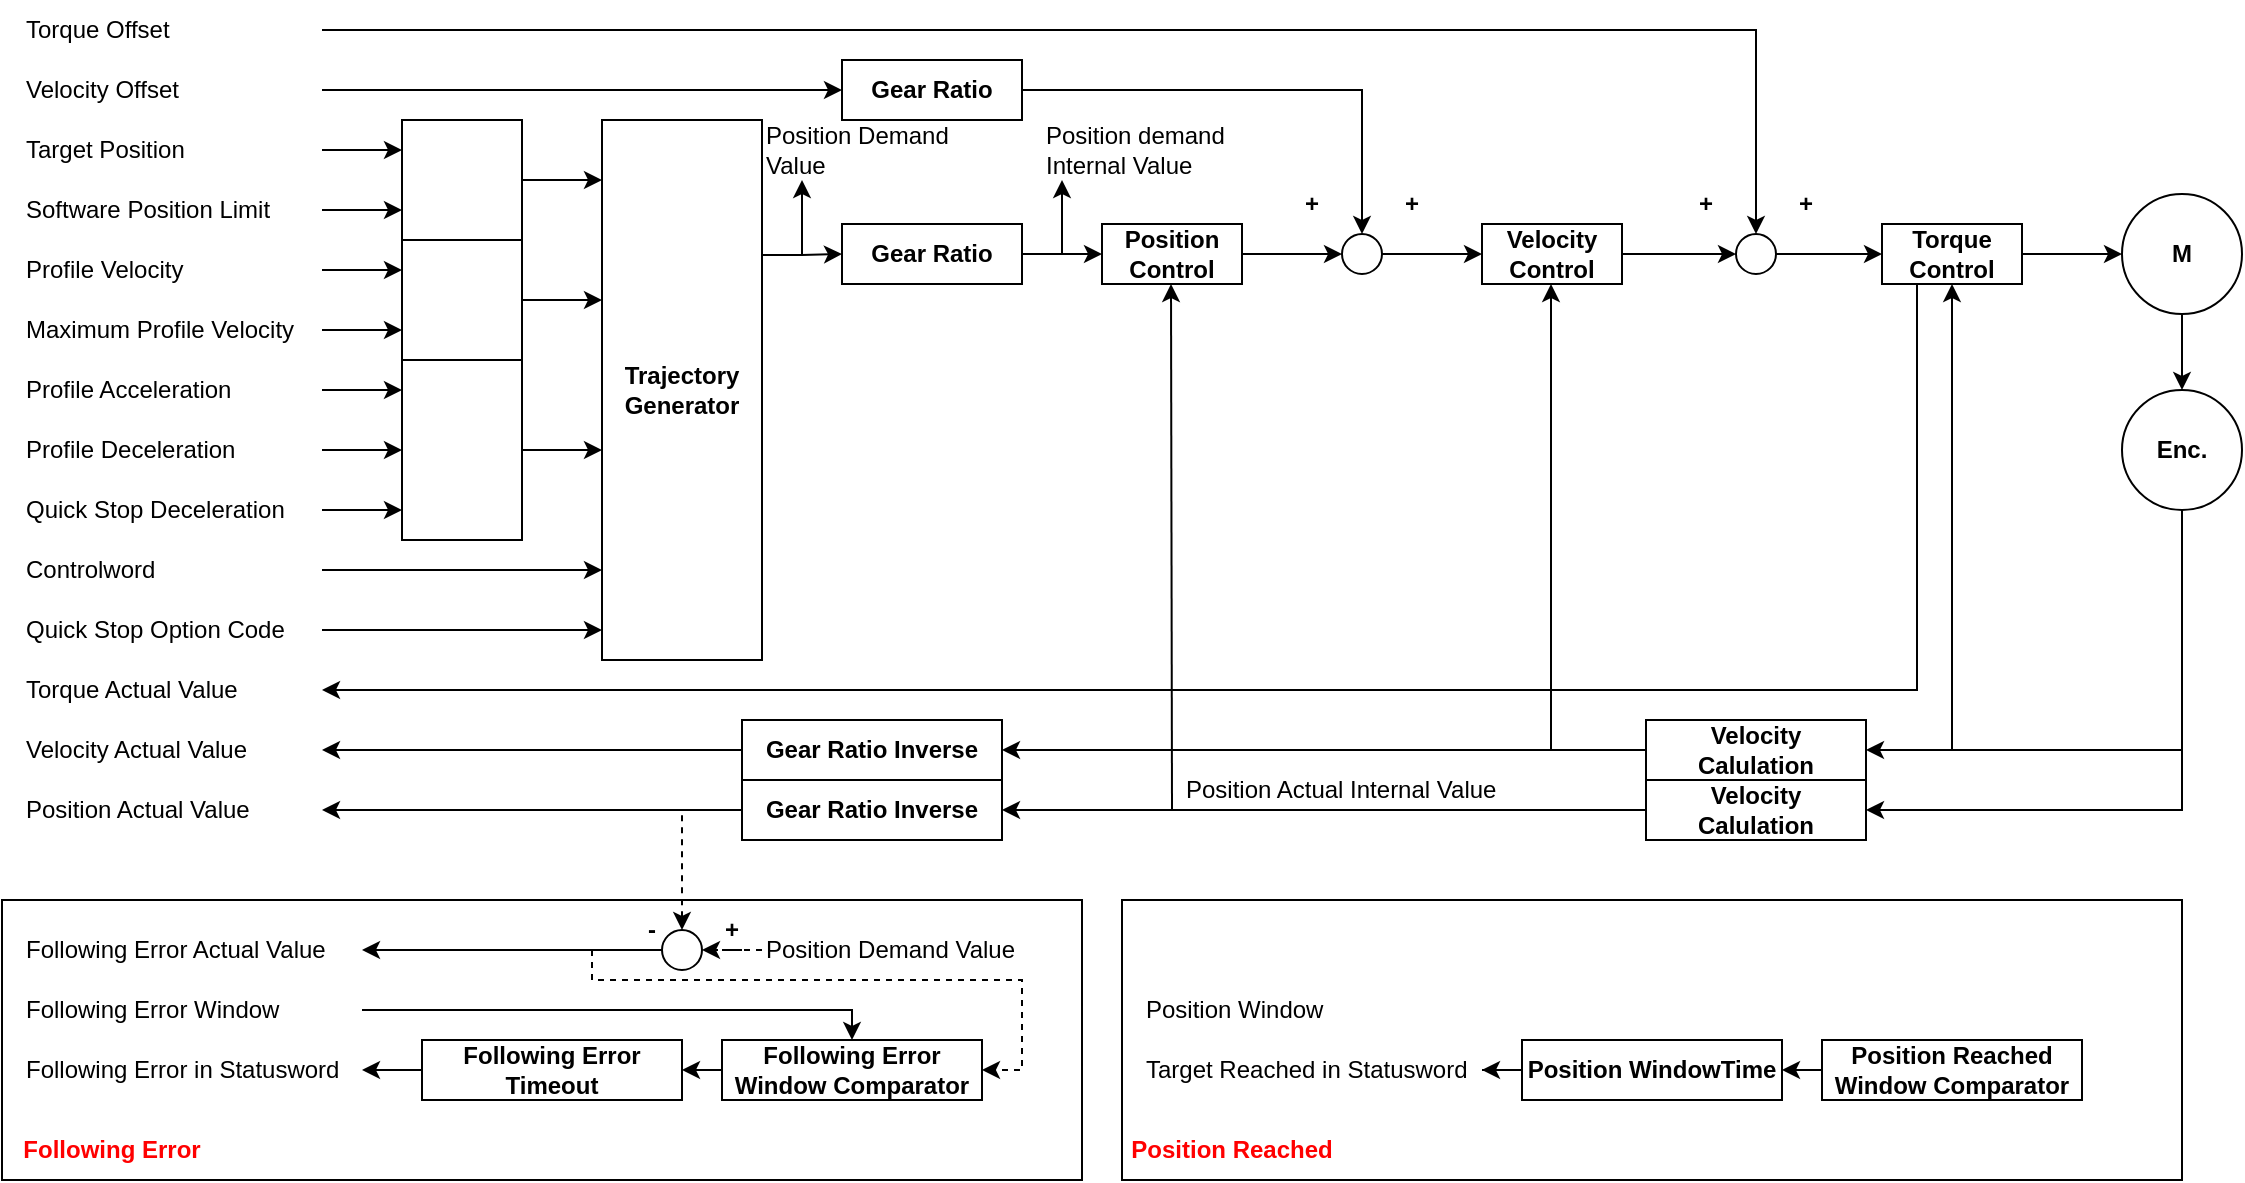 <mxfile version="20.6.0" type="github">
  <diagram id="krD_crVh2RLkrdzZxpcf" name="페이지-1">
    <mxGraphModel dx="2249" dy="754" grid="1" gridSize="10" guides="1" tooltips="1" connect="1" arrows="1" fold="1" page="1" pageScale="1" pageWidth="827" pageHeight="1169" math="0" shadow="0">
      <root>
        <mxCell id="0" />
        <mxCell id="1" parent="0" />
        <mxCell id="FyEQ6QdKWc0T0m-bB2NO-133" value="" style="rounded=0;whiteSpace=wrap;html=1;fontColor=#FF0000;" vertex="1" parent="1">
          <mxGeometry x="250" y="505" width="10" height="10" as="geometry" />
        </mxCell>
        <mxCell id="FyEQ6QdKWc0T0m-bB2NO-111" value="" style="rounded=0;whiteSpace=wrap;html=1;" vertex="1" parent="1">
          <mxGeometry x="-40" y="490" width="540" height="140" as="geometry" />
        </mxCell>
        <mxCell id="FyEQ6QdKWc0T0m-bB2NO-125" value="&lt;b&gt;-&lt;/b&gt;" style="text;html=1;strokeColor=none;fillColor=none;align=center;verticalAlign=middle;whiteSpace=wrap;rounded=0;" vertex="1" parent="1">
          <mxGeometry x="270" y="490" width="30" height="30" as="geometry" />
        </mxCell>
        <mxCell id="FyEQ6QdKWc0T0m-bB2NO-71" style="edgeStyle=orthogonalEdgeStyle;rounded=0;orthogonalLoop=1;jettySize=auto;html=1;exitX=1;exitY=0.5;exitDx=0;exitDy=0;entryX=0.5;entryY=0;entryDx=0;entryDy=0;" edge="1" parent="1" source="FyEQ6QdKWc0T0m-bB2NO-17" target="FyEQ6QdKWc0T0m-bB2NO-65">
          <mxGeometry relative="1" as="geometry" />
        </mxCell>
        <mxCell id="FyEQ6QdKWc0T0m-bB2NO-17" value="&lt;b&gt;Gear Ratio&lt;/b&gt;" style="rounded=0;whiteSpace=wrap;html=1;" vertex="1" parent="1">
          <mxGeometry x="380" y="70" width="90" height="30" as="geometry" />
        </mxCell>
        <mxCell id="FyEQ6QdKWc0T0m-bB2NO-72" style="edgeStyle=orthogonalEdgeStyle;rounded=0;orthogonalLoop=1;jettySize=auto;html=1;exitX=1;exitY=0.5;exitDx=0;exitDy=0;entryX=0.5;entryY=0;entryDx=0;entryDy=0;" edge="1" parent="1" source="FyEQ6QdKWc0T0m-bB2NO-18" target="FyEQ6QdKWc0T0m-bB2NO-69">
          <mxGeometry relative="1" as="geometry" />
        </mxCell>
        <mxCell id="FyEQ6QdKWc0T0m-bB2NO-18" value="Torque Offset" style="text;html=1;strokeColor=none;fillColor=none;align=left;verticalAlign=middle;whiteSpace=wrap;rounded=0;" vertex="1" parent="1">
          <mxGeometry x="-30" y="40" width="150" height="30" as="geometry" />
        </mxCell>
        <mxCell id="FyEQ6QdKWc0T0m-bB2NO-62" style="edgeStyle=orthogonalEdgeStyle;rounded=0;orthogonalLoop=1;jettySize=auto;html=1;exitX=1;exitY=0.5;exitDx=0;exitDy=0;entryX=0;entryY=0.5;entryDx=0;entryDy=0;" edge="1" parent="1" source="FyEQ6QdKWc0T0m-bB2NO-19" target="FyEQ6QdKWc0T0m-bB2NO-17">
          <mxGeometry relative="1" as="geometry" />
        </mxCell>
        <mxCell id="FyEQ6QdKWc0T0m-bB2NO-19" value="Velocity Offset" style="text;html=1;strokeColor=none;fillColor=none;align=left;verticalAlign=middle;whiteSpace=wrap;rounded=0;" vertex="1" parent="1">
          <mxGeometry x="-30" y="70" width="150" height="30" as="geometry" />
        </mxCell>
        <mxCell id="FyEQ6QdKWc0T0m-bB2NO-38" style="edgeStyle=orthogonalEdgeStyle;rounded=0;orthogonalLoop=1;jettySize=auto;html=1;exitX=1;exitY=0.5;exitDx=0;exitDy=0;entryX=0;entryY=0.25;entryDx=0;entryDy=0;" edge="1" parent="1" source="FyEQ6QdKWc0T0m-bB2NO-21" target="FyEQ6QdKWc0T0m-bB2NO-37">
          <mxGeometry relative="1" as="geometry" />
        </mxCell>
        <mxCell id="FyEQ6QdKWc0T0m-bB2NO-21" value="Target Position" style="text;html=1;strokeColor=none;fillColor=none;align=left;verticalAlign=middle;whiteSpace=wrap;rounded=0;" vertex="1" parent="1">
          <mxGeometry x="-30" y="100" width="150" height="30" as="geometry" />
        </mxCell>
        <mxCell id="FyEQ6QdKWc0T0m-bB2NO-39" style="edgeStyle=orthogonalEdgeStyle;rounded=0;orthogonalLoop=1;jettySize=auto;html=1;exitX=1;exitY=0.5;exitDx=0;exitDy=0;entryX=0;entryY=0.75;entryDx=0;entryDy=0;" edge="1" parent="1" source="FyEQ6QdKWc0T0m-bB2NO-24" target="FyEQ6QdKWc0T0m-bB2NO-37">
          <mxGeometry relative="1" as="geometry" />
        </mxCell>
        <mxCell id="FyEQ6QdKWc0T0m-bB2NO-24" value="Software Position Limit" style="text;html=1;strokeColor=none;fillColor=none;align=left;verticalAlign=middle;whiteSpace=wrap;rounded=0;" vertex="1" parent="1">
          <mxGeometry x="-30" y="130" width="150" height="30" as="geometry" />
        </mxCell>
        <mxCell id="FyEQ6QdKWc0T0m-bB2NO-41" style="edgeStyle=orthogonalEdgeStyle;rounded=0;orthogonalLoop=1;jettySize=auto;html=1;exitX=1;exitY=0.5;exitDx=0;exitDy=0;entryX=0;entryY=0.25;entryDx=0;entryDy=0;" edge="1" parent="1" source="FyEQ6QdKWc0T0m-bB2NO-27" target="FyEQ6QdKWc0T0m-bB2NO-40">
          <mxGeometry relative="1" as="geometry" />
        </mxCell>
        <mxCell id="FyEQ6QdKWc0T0m-bB2NO-27" value="Profile Velocity" style="text;html=1;strokeColor=none;fillColor=none;align=left;verticalAlign=middle;whiteSpace=wrap;rounded=0;" vertex="1" parent="1">
          <mxGeometry x="-30" y="160" width="150" height="30" as="geometry" />
        </mxCell>
        <mxCell id="FyEQ6QdKWc0T0m-bB2NO-42" style="edgeStyle=orthogonalEdgeStyle;rounded=0;orthogonalLoop=1;jettySize=auto;html=1;exitX=1;exitY=0.5;exitDx=0;exitDy=0;entryX=0;entryY=0.75;entryDx=0;entryDy=0;" edge="1" parent="1" source="FyEQ6QdKWc0T0m-bB2NO-28" target="FyEQ6QdKWc0T0m-bB2NO-40">
          <mxGeometry relative="1" as="geometry" />
        </mxCell>
        <mxCell id="FyEQ6QdKWc0T0m-bB2NO-28" value="Maximum Profile Velocity" style="text;html=1;strokeColor=none;fillColor=none;align=left;verticalAlign=middle;whiteSpace=wrap;rounded=0;" vertex="1" parent="1">
          <mxGeometry x="-30" y="190" width="150" height="30" as="geometry" />
        </mxCell>
        <mxCell id="FyEQ6QdKWc0T0m-bB2NO-45" style="edgeStyle=orthogonalEdgeStyle;rounded=0;orthogonalLoop=1;jettySize=auto;html=1;exitX=1;exitY=0.5;exitDx=0;exitDy=0;entryX=0;entryY=0.25;entryDx=0;entryDy=0;" edge="1" parent="1" source="FyEQ6QdKWc0T0m-bB2NO-31" target="FyEQ6QdKWc0T0m-bB2NO-43">
          <mxGeometry relative="1" as="geometry" />
        </mxCell>
        <mxCell id="FyEQ6QdKWc0T0m-bB2NO-31" value="Profile Acceleration" style="text;html=1;strokeColor=none;fillColor=none;align=left;verticalAlign=middle;whiteSpace=wrap;rounded=0;" vertex="1" parent="1">
          <mxGeometry x="-30" y="220" width="150" height="30" as="geometry" />
        </mxCell>
        <mxCell id="FyEQ6QdKWc0T0m-bB2NO-46" style="edgeStyle=orthogonalEdgeStyle;rounded=0;orthogonalLoop=1;jettySize=auto;html=1;exitX=1;exitY=0.5;exitDx=0;exitDy=0;entryX=0;entryY=0.75;entryDx=0;entryDy=0;" edge="1" parent="1" source="FyEQ6QdKWc0T0m-bB2NO-32" target="FyEQ6QdKWc0T0m-bB2NO-43">
          <mxGeometry relative="1" as="geometry" />
        </mxCell>
        <mxCell id="FyEQ6QdKWc0T0m-bB2NO-32" value="Profile Deceleration" style="text;html=1;strokeColor=none;fillColor=none;align=left;verticalAlign=middle;whiteSpace=wrap;rounded=0;" vertex="1" parent="1">
          <mxGeometry x="-30" y="250" width="150" height="30" as="geometry" />
        </mxCell>
        <mxCell id="FyEQ6QdKWc0T0m-bB2NO-48" style="edgeStyle=orthogonalEdgeStyle;rounded=0;orthogonalLoop=1;jettySize=auto;html=1;exitX=1;exitY=0.5;exitDx=0;exitDy=0;" edge="1" parent="1" source="FyEQ6QdKWc0T0m-bB2NO-33" target="FyEQ6QdKWc0T0m-bB2NO-44">
          <mxGeometry relative="1" as="geometry" />
        </mxCell>
        <mxCell id="FyEQ6QdKWc0T0m-bB2NO-33" value="Quick Stop Deceleration" style="text;html=1;strokeColor=none;fillColor=none;align=left;verticalAlign=middle;whiteSpace=wrap;rounded=0;" vertex="1" parent="1">
          <mxGeometry x="-30" y="280" width="150" height="30" as="geometry" />
        </mxCell>
        <mxCell id="FyEQ6QdKWc0T0m-bB2NO-58" style="edgeStyle=orthogonalEdgeStyle;rounded=0;orthogonalLoop=1;jettySize=auto;html=1;exitX=1;exitY=0.5;exitDx=0;exitDy=0;entryX=0;entryY=0.25;entryDx=0;entryDy=0;" edge="1" parent="1" source="FyEQ6QdKWc0T0m-bB2NO-34" target="FyEQ6QdKWc0T0m-bB2NO-54">
          <mxGeometry relative="1" as="geometry" />
        </mxCell>
        <mxCell id="FyEQ6QdKWc0T0m-bB2NO-34" value="Controlword" style="text;html=1;strokeColor=none;fillColor=none;align=left;verticalAlign=middle;whiteSpace=wrap;rounded=0;" vertex="1" parent="1">
          <mxGeometry x="-30" y="310" width="150" height="30" as="geometry" />
        </mxCell>
        <mxCell id="FyEQ6QdKWc0T0m-bB2NO-59" style="edgeStyle=orthogonalEdgeStyle;rounded=0;orthogonalLoop=1;jettySize=auto;html=1;exitX=1;exitY=0.5;exitDx=0;exitDy=0;entryX=0;entryY=0.75;entryDx=0;entryDy=0;" edge="1" parent="1" source="FyEQ6QdKWc0T0m-bB2NO-35" target="FyEQ6QdKWc0T0m-bB2NO-54">
          <mxGeometry relative="1" as="geometry" />
        </mxCell>
        <mxCell id="FyEQ6QdKWc0T0m-bB2NO-35" value="Quick Stop Option Code" style="text;html=1;strokeColor=none;fillColor=none;align=left;verticalAlign=middle;whiteSpace=wrap;rounded=0;" vertex="1" parent="1">
          <mxGeometry x="-30" y="340" width="150" height="30" as="geometry" />
        </mxCell>
        <mxCell id="FyEQ6QdKWc0T0m-bB2NO-57" style="edgeStyle=orthogonalEdgeStyle;rounded=0;orthogonalLoop=1;jettySize=auto;html=1;exitX=1;exitY=0.5;exitDx=0;exitDy=0;entryX=0;entryY=0.5;entryDx=0;entryDy=0;" edge="1" parent="1" source="FyEQ6QdKWc0T0m-bB2NO-37" target="FyEQ6QdKWc0T0m-bB2NO-51">
          <mxGeometry relative="1" as="geometry" />
        </mxCell>
        <mxCell id="FyEQ6QdKWc0T0m-bB2NO-37" value="" style="whiteSpace=wrap;html=1;aspect=fixed;" vertex="1" parent="1">
          <mxGeometry x="160" y="100" width="60" height="60" as="geometry" />
        </mxCell>
        <mxCell id="FyEQ6QdKWc0T0m-bB2NO-56" style="edgeStyle=orthogonalEdgeStyle;rounded=0;orthogonalLoop=1;jettySize=auto;html=1;exitX=1;exitY=0.5;exitDx=0;exitDy=0;entryX=0;entryY=0.5;entryDx=0;entryDy=0;" edge="1" parent="1" source="FyEQ6QdKWc0T0m-bB2NO-40" target="FyEQ6QdKWc0T0m-bB2NO-52">
          <mxGeometry relative="1" as="geometry" />
        </mxCell>
        <mxCell id="FyEQ6QdKWc0T0m-bB2NO-40" value="" style="whiteSpace=wrap;html=1;aspect=fixed;" vertex="1" parent="1">
          <mxGeometry x="160" y="160" width="60" height="60" as="geometry" />
        </mxCell>
        <mxCell id="FyEQ6QdKWc0T0m-bB2NO-43" value="" style="whiteSpace=wrap;html=1;" vertex="1" parent="1">
          <mxGeometry x="160" y="220" width="60" height="60" as="geometry" />
        </mxCell>
        <mxCell id="FyEQ6QdKWc0T0m-bB2NO-44" value="" style="whiteSpace=wrap;html=1;" vertex="1" parent="1">
          <mxGeometry x="160" y="280" width="60" height="30" as="geometry" />
        </mxCell>
        <mxCell id="FyEQ6QdKWc0T0m-bB2NO-55" style="edgeStyle=orthogonalEdgeStyle;rounded=0;orthogonalLoop=1;jettySize=auto;html=1;exitX=1;exitY=0.5;exitDx=0;exitDy=0;entryX=0;entryY=0.5;entryDx=0;entryDy=0;" edge="1" parent="1" source="FyEQ6QdKWc0T0m-bB2NO-49" target="FyEQ6QdKWc0T0m-bB2NO-53">
          <mxGeometry relative="1" as="geometry" />
        </mxCell>
        <mxCell id="FyEQ6QdKWc0T0m-bB2NO-49" value="" style="whiteSpace=wrap;html=1;" vertex="1" parent="1">
          <mxGeometry x="160" y="220" width="60" height="90" as="geometry" />
        </mxCell>
        <mxCell id="FyEQ6QdKWc0T0m-bB2NO-51" value="" style="whiteSpace=wrap;html=1;aspect=fixed;" vertex="1" parent="1">
          <mxGeometry x="260" y="100" width="60" height="60" as="geometry" />
        </mxCell>
        <mxCell id="FyEQ6QdKWc0T0m-bB2NO-52" value="" style="whiteSpace=wrap;html=1;aspect=fixed;" vertex="1" parent="1">
          <mxGeometry x="260" y="160" width="60" height="60" as="geometry" />
        </mxCell>
        <mxCell id="FyEQ6QdKWc0T0m-bB2NO-53" value="" style="whiteSpace=wrap;html=1;aspect=fixed;" vertex="1" parent="1">
          <mxGeometry x="260" y="235" width="60" height="60" as="geometry" />
        </mxCell>
        <mxCell id="FyEQ6QdKWc0T0m-bB2NO-54" value="" style="whiteSpace=wrap;html=1;aspect=fixed;" vertex="1" parent="1">
          <mxGeometry x="260" y="310" width="60" height="60" as="geometry" />
        </mxCell>
        <mxCell id="FyEQ6QdKWc0T0m-bB2NO-61" style="edgeStyle=orthogonalEdgeStyle;rounded=0;orthogonalLoop=1;jettySize=auto;html=1;exitX=1;exitY=0.25;exitDx=0;exitDy=0;entryX=0;entryY=0.5;entryDx=0;entryDy=0;" edge="1" parent="1" source="FyEQ6QdKWc0T0m-bB2NO-7" target="FyEQ6QdKWc0T0m-bB2NO-60">
          <mxGeometry relative="1" as="geometry" />
        </mxCell>
        <mxCell id="FyEQ6QdKWc0T0m-bB2NO-7" value="&lt;b&gt;Trajectory&lt;br&gt;Generator&lt;/b&gt;" style="rounded=0;whiteSpace=wrap;html=1;" vertex="1" parent="1">
          <mxGeometry x="260" y="100" width="80" height="270" as="geometry" />
        </mxCell>
        <mxCell id="FyEQ6QdKWc0T0m-bB2NO-64" value="" style="edgeStyle=orthogonalEdgeStyle;rounded=0;orthogonalLoop=1;jettySize=auto;html=1;" edge="1" parent="1" source="FyEQ6QdKWc0T0m-bB2NO-60" target="FyEQ6QdKWc0T0m-bB2NO-63">
          <mxGeometry relative="1" as="geometry" />
        </mxCell>
        <mxCell id="FyEQ6QdKWc0T0m-bB2NO-60" value="&lt;b&gt;Gear Ratio&lt;/b&gt;" style="rounded=0;whiteSpace=wrap;html=1;" vertex="1" parent="1">
          <mxGeometry x="380" y="152" width="90" height="30" as="geometry" />
        </mxCell>
        <mxCell id="FyEQ6QdKWc0T0m-bB2NO-66" value="" style="edgeStyle=orthogonalEdgeStyle;rounded=0;orthogonalLoop=1;jettySize=auto;html=1;" edge="1" parent="1" source="FyEQ6QdKWc0T0m-bB2NO-63" target="FyEQ6QdKWc0T0m-bB2NO-65">
          <mxGeometry relative="1" as="geometry" />
        </mxCell>
        <mxCell id="FyEQ6QdKWc0T0m-bB2NO-63" value="&lt;b&gt;Position&lt;br&gt;Control&lt;br&gt;&lt;/b&gt;" style="rounded=0;whiteSpace=wrap;html=1;" vertex="1" parent="1">
          <mxGeometry x="510" y="152" width="70" height="30" as="geometry" />
        </mxCell>
        <mxCell id="FyEQ6QdKWc0T0m-bB2NO-68" value="" style="edgeStyle=orthogonalEdgeStyle;rounded=0;orthogonalLoop=1;jettySize=auto;html=1;" edge="1" parent="1" source="FyEQ6QdKWc0T0m-bB2NO-65" target="FyEQ6QdKWc0T0m-bB2NO-67">
          <mxGeometry relative="1" as="geometry" />
        </mxCell>
        <mxCell id="FyEQ6QdKWc0T0m-bB2NO-65" value="" style="ellipse;whiteSpace=wrap;html=1;aspect=fixed;" vertex="1" parent="1">
          <mxGeometry x="630" y="157" width="20" height="20" as="geometry" />
        </mxCell>
        <mxCell id="FyEQ6QdKWc0T0m-bB2NO-70" value="" style="edgeStyle=orthogonalEdgeStyle;rounded=0;orthogonalLoop=1;jettySize=auto;html=1;" edge="1" parent="1" source="FyEQ6QdKWc0T0m-bB2NO-67" target="FyEQ6QdKWc0T0m-bB2NO-69">
          <mxGeometry relative="1" as="geometry" />
        </mxCell>
        <mxCell id="FyEQ6QdKWc0T0m-bB2NO-67" value="&lt;b&gt;Velocity&lt;br&gt;Control&lt;br&gt;&lt;/b&gt;" style="rounded=0;whiteSpace=wrap;html=1;" vertex="1" parent="1">
          <mxGeometry x="700" y="152" width="70" height="30" as="geometry" />
        </mxCell>
        <mxCell id="FyEQ6QdKWc0T0m-bB2NO-75" value="" style="edgeStyle=orthogonalEdgeStyle;rounded=0;orthogonalLoop=1;jettySize=auto;html=1;" edge="1" parent="1" source="FyEQ6QdKWc0T0m-bB2NO-69" target="FyEQ6QdKWc0T0m-bB2NO-74">
          <mxGeometry relative="1" as="geometry" />
        </mxCell>
        <mxCell id="FyEQ6QdKWc0T0m-bB2NO-69" value="" style="ellipse;whiteSpace=wrap;html=1;aspect=fixed;" vertex="1" parent="1">
          <mxGeometry x="827" y="157" width="20" height="20" as="geometry" />
        </mxCell>
        <mxCell id="FyEQ6QdKWc0T0m-bB2NO-77" value="" style="edgeStyle=orthogonalEdgeStyle;rounded=0;orthogonalLoop=1;jettySize=auto;html=1;" edge="1" parent="1" source="FyEQ6QdKWc0T0m-bB2NO-74" target="FyEQ6QdKWc0T0m-bB2NO-76">
          <mxGeometry relative="1" as="geometry" />
        </mxCell>
        <mxCell id="FyEQ6QdKWc0T0m-bB2NO-91" style="edgeStyle=orthogonalEdgeStyle;rounded=0;orthogonalLoop=1;jettySize=auto;html=1;exitX=0.25;exitY=1;exitDx=0;exitDy=0;entryX=1;entryY=0.5;entryDx=0;entryDy=0;" edge="1" parent="1" source="FyEQ6QdKWc0T0m-bB2NO-74" target="FyEQ6QdKWc0T0m-bB2NO-88">
          <mxGeometry relative="1" as="geometry" />
        </mxCell>
        <mxCell id="FyEQ6QdKWc0T0m-bB2NO-74" value="&lt;b&gt;Torque&lt;br&gt;Control&lt;br&gt;&lt;/b&gt;" style="rounded=0;whiteSpace=wrap;html=1;" vertex="1" parent="1">
          <mxGeometry x="900" y="152" width="70" height="30" as="geometry" />
        </mxCell>
        <mxCell id="FyEQ6QdKWc0T0m-bB2NO-79" value="" style="edgeStyle=orthogonalEdgeStyle;rounded=0;orthogonalLoop=1;jettySize=auto;html=1;" edge="1" parent="1" source="FyEQ6QdKWc0T0m-bB2NO-76" target="FyEQ6QdKWc0T0m-bB2NO-78">
          <mxGeometry relative="1" as="geometry" />
        </mxCell>
        <mxCell id="FyEQ6QdKWc0T0m-bB2NO-76" value="&lt;b&gt;M&lt;/b&gt;" style="ellipse;whiteSpace=wrap;html=1;aspect=fixed;" vertex="1" parent="1">
          <mxGeometry x="1020" y="137" width="60" height="60" as="geometry" />
        </mxCell>
        <mxCell id="FyEQ6QdKWc0T0m-bB2NO-100" style="edgeStyle=orthogonalEdgeStyle;rounded=0;orthogonalLoop=1;jettySize=auto;html=1;exitX=0.5;exitY=1;exitDx=0;exitDy=0;entryX=1;entryY=0.5;entryDx=0;entryDy=0;" edge="1" parent="1" source="FyEQ6QdKWc0T0m-bB2NO-78" target="FyEQ6QdKWc0T0m-bB2NO-96">
          <mxGeometry relative="1" as="geometry" />
        </mxCell>
        <mxCell id="FyEQ6QdKWc0T0m-bB2NO-101" style="edgeStyle=orthogonalEdgeStyle;rounded=0;orthogonalLoop=1;jettySize=auto;html=1;exitX=0.5;exitY=1;exitDx=0;exitDy=0;entryX=1;entryY=0.5;entryDx=0;entryDy=0;" edge="1" parent="1" source="FyEQ6QdKWc0T0m-bB2NO-78" target="FyEQ6QdKWc0T0m-bB2NO-97">
          <mxGeometry relative="1" as="geometry" />
        </mxCell>
        <mxCell id="FyEQ6QdKWc0T0m-bB2NO-78" value="&lt;b&gt;Enc.&lt;/b&gt;" style="ellipse;whiteSpace=wrap;html=1;aspect=fixed;" vertex="1" parent="1">
          <mxGeometry x="1020" y="235" width="60" height="60" as="geometry" />
        </mxCell>
        <mxCell id="FyEQ6QdKWc0T0m-bB2NO-80" value="&lt;b&gt;+&lt;/b&gt;" style="text;html=1;strokeColor=none;fillColor=none;align=center;verticalAlign=middle;whiteSpace=wrap;rounded=0;" vertex="1" parent="1">
          <mxGeometry x="600" y="127" width="30" height="30" as="geometry" />
        </mxCell>
        <mxCell id="FyEQ6QdKWc0T0m-bB2NO-81" value="&lt;b&gt;+&lt;/b&gt;" style="text;html=1;strokeColor=none;fillColor=none;align=center;verticalAlign=middle;whiteSpace=wrap;rounded=0;" vertex="1" parent="1">
          <mxGeometry x="650" y="127" width="30" height="30" as="geometry" />
        </mxCell>
        <mxCell id="FyEQ6QdKWc0T0m-bB2NO-82" value="&lt;b&gt;+&lt;/b&gt;" style="text;html=1;strokeColor=none;fillColor=none;align=center;verticalAlign=middle;whiteSpace=wrap;rounded=0;" vertex="1" parent="1">
          <mxGeometry x="797" y="127" width="30" height="30" as="geometry" />
        </mxCell>
        <mxCell id="FyEQ6QdKWc0T0m-bB2NO-83" value="&lt;b&gt;+&lt;/b&gt;" style="text;html=1;strokeColor=none;fillColor=none;align=center;verticalAlign=middle;whiteSpace=wrap;rounded=0;" vertex="1" parent="1">
          <mxGeometry x="847" y="127" width="30" height="30" as="geometry" />
        </mxCell>
        <mxCell id="FyEQ6QdKWc0T0m-bB2NO-84" value="" style="endArrow=classic;html=1;rounded=0;" edge="1" parent="1">
          <mxGeometry width="50" height="50" relative="1" as="geometry">
            <mxPoint x="360" y="167" as="sourcePoint" />
            <mxPoint x="360" y="130" as="targetPoint" />
          </mxGeometry>
        </mxCell>
        <mxCell id="FyEQ6QdKWc0T0m-bB2NO-85" value="" style="endArrow=classic;html=1;rounded=0;" edge="1" parent="1">
          <mxGeometry width="50" height="50" relative="1" as="geometry">
            <mxPoint x="490" y="167" as="sourcePoint" />
            <mxPoint x="490" y="130" as="targetPoint" />
          </mxGeometry>
        </mxCell>
        <mxCell id="FyEQ6QdKWc0T0m-bB2NO-86" value="Position Demand Value" style="text;html=1;strokeColor=none;fillColor=none;align=left;verticalAlign=middle;whiteSpace=wrap;rounded=0;" vertex="1" parent="1">
          <mxGeometry x="340" y="100" width="100" height="30" as="geometry" />
        </mxCell>
        <mxCell id="FyEQ6QdKWc0T0m-bB2NO-87" value="Position demand Internal Value" style="text;html=1;strokeColor=none;fillColor=none;align=left;verticalAlign=middle;whiteSpace=wrap;rounded=0;" vertex="1" parent="1">
          <mxGeometry x="480" y="100" width="100" height="30" as="geometry" />
        </mxCell>
        <mxCell id="FyEQ6QdKWc0T0m-bB2NO-88" value="Torque Actual Value" style="text;html=1;strokeColor=none;fillColor=none;align=left;verticalAlign=middle;whiteSpace=wrap;rounded=0;" vertex="1" parent="1">
          <mxGeometry x="-30" y="370" width="150" height="30" as="geometry" />
        </mxCell>
        <mxCell id="FyEQ6QdKWc0T0m-bB2NO-89" value="Velocity Actual Value" style="text;html=1;strokeColor=none;fillColor=none;align=left;verticalAlign=middle;whiteSpace=wrap;rounded=0;" vertex="1" parent="1">
          <mxGeometry x="-30" y="400" width="150" height="30" as="geometry" />
        </mxCell>
        <mxCell id="FyEQ6QdKWc0T0m-bB2NO-90" value="Position Actual Value" style="text;html=1;strokeColor=none;fillColor=none;align=left;verticalAlign=middle;whiteSpace=wrap;rounded=0;" vertex="1" parent="1">
          <mxGeometry x="-30" y="430" width="150" height="30" as="geometry" />
        </mxCell>
        <mxCell id="FyEQ6QdKWc0T0m-bB2NO-94" style="edgeStyle=orthogonalEdgeStyle;rounded=0;orthogonalLoop=1;jettySize=auto;html=1;exitX=0;exitY=0.5;exitDx=0;exitDy=0;entryX=1;entryY=0.5;entryDx=0;entryDy=0;" edge="1" parent="1" source="FyEQ6QdKWc0T0m-bB2NO-92" target="FyEQ6QdKWc0T0m-bB2NO-89">
          <mxGeometry relative="1" as="geometry" />
        </mxCell>
        <mxCell id="FyEQ6QdKWc0T0m-bB2NO-92" value="&lt;b&gt;Gear Ratio Inverse&lt;/b&gt;" style="rounded=0;whiteSpace=wrap;html=1;" vertex="1" parent="1">
          <mxGeometry x="330" y="400" width="130" height="30" as="geometry" />
        </mxCell>
        <mxCell id="FyEQ6QdKWc0T0m-bB2NO-95" style="edgeStyle=orthogonalEdgeStyle;rounded=0;orthogonalLoop=1;jettySize=auto;html=1;exitX=0;exitY=0.5;exitDx=0;exitDy=0;entryX=1;entryY=0.5;entryDx=0;entryDy=0;" edge="1" parent="1" source="FyEQ6QdKWc0T0m-bB2NO-93" target="FyEQ6QdKWc0T0m-bB2NO-90">
          <mxGeometry relative="1" as="geometry" />
        </mxCell>
        <mxCell id="FyEQ6QdKWc0T0m-bB2NO-93" value="&lt;b&gt;Gear Ratio Inverse&lt;/b&gt;" style="rounded=0;whiteSpace=wrap;html=1;" vertex="1" parent="1">
          <mxGeometry x="330" y="430" width="130" height="30" as="geometry" />
        </mxCell>
        <mxCell id="FyEQ6QdKWc0T0m-bB2NO-98" style="edgeStyle=orthogonalEdgeStyle;rounded=0;orthogonalLoop=1;jettySize=auto;html=1;exitX=0;exitY=0.5;exitDx=0;exitDy=0;entryX=1;entryY=0.5;entryDx=0;entryDy=0;" edge="1" parent="1" source="FyEQ6QdKWc0T0m-bB2NO-96" target="FyEQ6QdKWc0T0m-bB2NO-92">
          <mxGeometry relative="1" as="geometry" />
        </mxCell>
        <mxCell id="FyEQ6QdKWc0T0m-bB2NO-96" value="&lt;b&gt;Velocity&lt;br&gt;Calulation&lt;br&gt;&lt;/b&gt;" style="rounded=0;whiteSpace=wrap;html=1;" vertex="1" parent="1">
          <mxGeometry x="782" y="400" width="110" height="30" as="geometry" />
        </mxCell>
        <mxCell id="FyEQ6QdKWc0T0m-bB2NO-99" style="edgeStyle=orthogonalEdgeStyle;rounded=0;orthogonalLoop=1;jettySize=auto;html=1;exitX=0;exitY=0.5;exitDx=0;exitDy=0;entryX=1;entryY=0.5;entryDx=0;entryDy=0;" edge="1" parent="1" source="FyEQ6QdKWc0T0m-bB2NO-97" target="FyEQ6QdKWc0T0m-bB2NO-93">
          <mxGeometry relative="1" as="geometry" />
        </mxCell>
        <mxCell id="FyEQ6QdKWc0T0m-bB2NO-97" value="&lt;b&gt;Velocity&lt;br&gt;Calulation&lt;br&gt;&lt;/b&gt;" style="rounded=0;whiteSpace=wrap;html=1;" vertex="1" parent="1">
          <mxGeometry x="782" y="430" width="110" height="30" as="geometry" />
        </mxCell>
        <mxCell id="FyEQ6QdKWc0T0m-bB2NO-102" value="" style="endArrow=classic;html=1;rounded=0;entryX=0.5;entryY=1;entryDx=0;entryDy=0;" edge="1" parent="1" target="FyEQ6QdKWc0T0m-bB2NO-74">
          <mxGeometry width="50" height="50" relative="1" as="geometry">
            <mxPoint x="935" y="415" as="sourcePoint" />
            <mxPoint x="500" y="140" as="targetPoint" />
          </mxGeometry>
        </mxCell>
        <mxCell id="FyEQ6QdKWc0T0m-bB2NO-103" value="" style="endArrow=classic;html=1;rounded=0;entryX=0.5;entryY=1;entryDx=0;entryDy=0;" edge="1" parent="1">
          <mxGeometry width="50" height="50" relative="1" as="geometry">
            <mxPoint x="734.5" y="415" as="sourcePoint" />
            <mxPoint x="734.5" y="182" as="targetPoint" />
          </mxGeometry>
        </mxCell>
        <mxCell id="FyEQ6QdKWc0T0m-bB2NO-104" value="" style="endArrow=classic;html=1;rounded=0;entryX=0.5;entryY=1;entryDx=0;entryDy=0;" edge="1" parent="1">
          <mxGeometry width="50" height="50" relative="1" as="geometry">
            <mxPoint x="545" y="445" as="sourcePoint" />
            <mxPoint x="544.5" y="182" as="targetPoint" />
          </mxGeometry>
        </mxCell>
        <mxCell id="FyEQ6QdKWc0T0m-bB2NO-105" value="Position Actual Internal Value" style="text;html=1;strokeColor=none;fillColor=none;align=left;verticalAlign=middle;whiteSpace=wrap;rounded=0;" vertex="1" parent="1">
          <mxGeometry x="550" y="420" width="170" height="30" as="geometry" />
        </mxCell>
        <mxCell id="FyEQ6QdKWc0T0m-bB2NO-126" style="edgeStyle=orthogonalEdgeStyle;rounded=0;orthogonalLoop=1;jettySize=auto;html=1;exitX=0;exitY=0.5;exitDx=0;exitDy=0;entryX=1;entryY=0.5;entryDx=0;entryDy=0;fontColor=#FF0000;startArrow=none;startFill=0;endArrow=classic;endFill=1;" edge="1" parent="1" source="FyEQ6QdKWc0T0m-bB2NO-110" target="FyEQ6QdKWc0T0m-bB2NO-115">
          <mxGeometry relative="1" as="geometry" />
        </mxCell>
        <mxCell id="FyEQ6QdKWc0T0m-bB2NO-110" value="" style="ellipse;whiteSpace=wrap;html=1;aspect=fixed;" vertex="1" parent="1">
          <mxGeometry x="290" y="505" width="20" height="20" as="geometry" />
        </mxCell>
        <mxCell id="FyEQ6QdKWc0T0m-bB2NO-112" value="" style="rounded=0;whiteSpace=wrap;html=1;" vertex="1" parent="1">
          <mxGeometry x="520" y="490" width="530" height="140" as="geometry" />
        </mxCell>
        <mxCell id="FyEQ6QdKWc0T0m-bB2NO-113" value="&lt;b&gt;&lt;font color=&quot;#ff0000&quot;&gt;Following Error&lt;/font&gt;&lt;/b&gt;" style="text;html=1;strokeColor=none;fillColor=none;align=center;verticalAlign=middle;whiteSpace=wrap;rounded=0;" vertex="1" parent="1">
          <mxGeometry x="-40" y="600" width="110" height="30" as="geometry" />
        </mxCell>
        <mxCell id="FyEQ6QdKWc0T0m-bB2NO-114" value="&lt;b&gt;&lt;font color=&quot;#ff0000&quot;&gt;Position Reached&lt;/font&gt;&lt;/b&gt;" style="text;html=1;strokeColor=none;fillColor=none;align=center;verticalAlign=middle;whiteSpace=wrap;rounded=0;" vertex="1" parent="1">
          <mxGeometry x="520" y="600" width="110" height="30" as="geometry" />
        </mxCell>
        <mxCell id="FyEQ6QdKWc0T0m-bB2NO-115" value="Following Error Actual Value" style="text;html=1;strokeColor=none;fillColor=none;align=left;verticalAlign=middle;whiteSpace=wrap;rounded=0;" vertex="1" parent="1">
          <mxGeometry x="-30" y="500" width="170" height="30" as="geometry" />
        </mxCell>
        <mxCell id="FyEQ6QdKWc0T0m-bB2NO-132" style="edgeStyle=orthogonalEdgeStyle;rounded=0;orthogonalLoop=1;jettySize=auto;html=1;exitX=1;exitY=0.5;exitDx=0;exitDy=0;entryX=0.5;entryY=0;entryDx=0;entryDy=0;fontColor=#FF0000;startArrow=none;startFill=0;endArrow=classic;endFill=1;" edge="1" parent="1" source="FyEQ6QdKWc0T0m-bB2NO-116" target="FyEQ6QdKWc0T0m-bB2NO-127">
          <mxGeometry relative="1" as="geometry">
            <Array as="points">
              <mxPoint x="385" y="545" />
            </Array>
          </mxGeometry>
        </mxCell>
        <mxCell id="FyEQ6QdKWc0T0m-bB2NO-116" value="Following Error Window" style="text;html=1;strokeColor=none;fillColor=none;align=left;verticalAlign=middle;whiteSpace=wrap;rounded=0;" vertex="1" parent="1">
          <mxGeometry x="-30" y="530" width="170" height="30" as="geometry" />
        </mxCell>
        <mxCell id="FyEQ6QdKWc0T0m-bB2NO-117" value="Following Error in Statusword" style="text;html=1;strokeColor=none;fillColor=none;align=left;verticalAlign=middle;whiteSpace=wrap;rounded=0;" vertex="1" parent="1">
          <mxGeometry x="-30" y="560" width="170" height="30" as="geometry" />
        </mxCell>
        <mxCell id="FyEQ6QdKWc0T0m-bB2NO-118" value="Position Window" style="text;html=1;strokeColor=none;fillColor=none;align=left;verticalAlign=middle;whiteSpace=wrap;rounded=0;" vertex="1" parent="1">
          <mxGeometry x="530" y="530" width="170" height="30" as="geometry" />
        </mxCell>
        <mxCell id="FyEQ6QdKWc0T0m-bB2NO-119" value="Target Reached in Statusword" style="text;html=1;strokeColor=none;fillColor=none;align=left;verticalAlign=middle;whiteSpace=wrap;rounded=0;" vertex="1" parent="1">
          <mxGeometry x="530" y="560" width="170" height="30" as="geometry" />
        </mxCell>
        <mxCell id="FyEQ6QdKWc0T0m-bB2NO-122" value="" style="edgeStyle=orthogonalEdgeStyle;rounded=0;orthogonalLoop=1;jettySize=auto;html=1;fontColor=#FF0000;dashed=1;" edge="1" parent="1" source="FyEQ6QdKWc0T0m-bB2NO-120" target="FyEQ6QdKWc0T0m-bB2NO-110">
          <mxGeometry relative="1" as="geometry" />
        </mxCell>
        <mxCell id="FyEQ6QdKWc0T0m-bB2NO-120" value="Position Demand Value" style="text;html=1;strokeColor=none;fillColor=none;align=left;verticalAlign=middle;whiteSpace=wrap;rounded=0;" vertex="1" parent="1">
          <mxGeometry x="340" y="500" width="140" height="30" as="geometry" />
        </mxCell>
        <mxCell id="FyEQ6QdKWc0T0m-bB2NO-123" value="" style="endArrow=none;html=1;rounded=0;entryX=0.5;entryY=1;entryDx=0;entryDy=0;startArrow=classic;startFill=1;endFill=0;dashed=1;" edge="1" parent="1">
          <mxGeometry width="50" height="50" relative="1" as="geometry">
            <mxPoint x="300" y="505" as="sourcePoint" />
            <mxPoint x="300" y="445" as="targetPoint" />
          </mxGeometry>
        </mxCell>
        <mxCell id="FyEQ6QdKWc0T0m-bB2NO-124" value="&lt;b&gt;+&lt;/b&gt;" style="text;html=1;strokeColor=none;fillColor=none;align=center;verticalAlign=middle;whiteSpace=wrap;rounded=0;" vertex="1" parent="1">
          <mxGeometry x="310" y="490" width="30" height="30" as="geometry" />
        </mxCell>
        <mxCell id="FyEQ6QdKWc0T0m-bB2NO-130" style="edgeStyle=orthogonalEdgeStyle;rounded=0;orthogonalLoop=1;jettySize=auto;html=1;exitX=0;exitY=0.5;exitDx=0;exitDy=0;entryX=1;entryY=0.5;entryDx=0;entryDy=0;fontColor=#FF0000;startArrow=none;startFill=0;endArrow=classic;endFill=1;" edge="1" parent="1" source="FyEQ6QdKWc0T0m-bB2NO-127" target="FyEQ6QdKWc0T0m-bB2NO-129">
          <mxGeometry relative="1" as="geometry" />
        </mxCell>
        <mxCell id="FyEQ6QdKWc0T0m-bB2NO-127" value="&lt;b&gt;Following Error Window Comparator&lt;/b&gt;" style="rounded=0;whiteSpace=wrap;html=1;" vertex="1" parent="1">
          <mxGeometry x="320" y="560" width="130" height="30" as="geometry" />
        </mxCell>
        <mxCell id="FyEQ6QdKWc0T0m-bB2NO-131" style="edgeStyle=orthogonalEdgeStyle;rounded=0;orthogonalLoop=1;jettySize=auto;html=1;exitX=0;exitY=0.5;exitDx=0;exitDy=0;fontColor=#FF0000;startArrow=none;startFill=0;endArrow=classic;endFill=1;" edge="1" parent="1" source="FyEQ6QdKWc0T0m-bB2NO-129" target="FyEQ6QdKWc0T0m-bB2NO-117">
          <mxGeometry relative="1" as="geometry" />
        </mxCell>
        <mxCell id="FyEQ6QdKWc0T0m-bB2NO-129" value="&lt;b&gt;Following Error Timeout&lt;/b&gt;" style="rounded=0;whiteSpace=wrap;html=1;" vertex="1" parent="1">
          <mxGeometry x="170" y="560" width="130" height="30" as="geometry" />
        </mxCell>
        <mxCell id="FyEQ6QdKWc0T0m-bB2NO-134" style="edgeStyle=orthogonalEdgeStyle;rounded=0;orthogonalLoop=1;jettySize=auto;html=1;exitX=0.5;exitY=1;exitDx=0;exitDy=0;entryX=1;entryY=0.5;entryDx=0;entryDy=0;fontColor=#FF0000;startArrow=none;startFill=0;endArrow=classic;endFill=1;dashed=1;" edge="1" parent="1" source="FyEQ6QdKWc0T0m-bB2NO-133" target="FyEQ6QdKWc0T0m-bB2NO-127">
          <mxGeometry relative="1" as="geometry">
            <Array as="points">
              <mxPoint x="255" y="530" />
              <mxPoint x="470" y="530" />
              <mxPoint x="470" y="575" />
            </Array>
          </mxGeometry>
        </mxCell>
        <mxCell id="FyEQ6QdKWc0T0m-bB2NO-138" style="edgeStyle=orthogonalEdgeStyle;rounded=0;orthogonalLoop=1;jettySize=auto;html=1;exitX=0;exitY=0.5;exitDx=0;exitDy=0;entryX=1;entryY=0.5;entryDx=0;entryDy=0;fontColor=#FF0000;startArrow=none;startFill=0;endArrow=classic;endFill=1;" edge="1" parent="1" source="FyEQ6QdKWc0T0m-bB2NO-135" target="FyEQ6QdKWc0T0m-bB2NO-136">
          <mxGeometry relative="1" as="geometry" />
        </mxCell>
        <mxCell id="FyEQ6QdKWc0T0m-bB2NO-135" value="&lt;b&gt;Position Reached Window Comparator&lt;/b&gt;" style="rounded=0;whiteSpace=wrap;html=1;" vertex="1" parent="1">
          <mxGeometry x="870" y="560" width="130" height="30" as="geometry" />
        </mxCell>
        <mxCell id="FyEQ6QdKWc0T0m-bB2NO-137" style="edgeStyle=orthogonalEdgeStyle;rounded=0;orthogonalLoop=1;jettySize=auto;html=1;exitX=0;exitY=0.5;exitDx=0;exitDy=0;fontColor=#FF0000;startArrow=none;startFill=0;endArrow=classic;endFill=1;" edge="1" parent="1" source="FyEQ6QdKWc0T0m-bB2NO-136" target="FyEQ6QdKWc0T0m-bB2NO-119">
          <mxGeometry relative="1" as="geometry" />
        </mxCell>
        <mxCell id="FyEQ6QdKWc0T0m-bB2NO-136" value="&lt;b&gt;Position WindowTime&lt;/b&gt;" style="rounded=0;whiteSpace=wrap;html=1;" vertex="1" parent="1">
          <mxGeometry x="720" y="560" width="130" height="30" as="geometry" />
        </mxCell>
      </root>
    </mxGraphModel>
  </diagram>
</mxfile>

